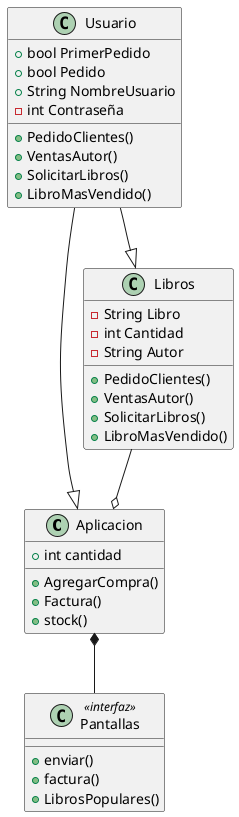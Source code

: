 @startuml 
class Aplicacion
Aplicacion : +int cantidad
Aplicacion : +AgregarCompra()
Aplicacion : +Factura()
Aplicacion : +stock()
class Libros{
    -String Libro
    -int Cantidad
    -String Autor
    +PedidoClientes()
    +VentasAutor()
    +SolicitarLibros()
    +LibroMasVendido()
}
class Usuario{
    +bool PrimerPedido
    +bool Pedido
    +String NombreUsuario
    -int Contraseña
    +PedidoClientes()
    +VentasAutor()
    +SolicitarLibros()
    +LibroMasVendido()
}
class Pantallas <<interfaz>>{
    +enviar()
    +factura()
    +LibrosPopulares()
}

Aplicacion *-- Pantallas
Usuario --|> Libros
Usuario --|> Aplicacion
Libros --o Aplicacion
@enduml